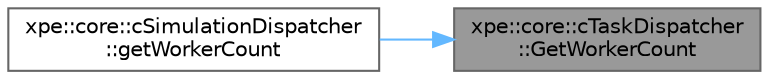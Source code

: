 digraph "xpe::core::cTaskDispatcher::GetWorkerCount"
{
 // LATEX_PDF_SIZE
  bgcolor="transparent";
  edge [fontname=Helvetica,fontsize=10,labelfontname=Helvetica,labelfontsize=10];
  node [fontname=Helvetica,fontsize=10,shape=box,height=0.2,width=0.4];
  rankdir="RL";
  Node1 [id="Node000001",label="xpe::core::cTaskDispatcher\l::GetWorkerCount",height=0.2,width=0.4,color="gray40", fillcolor="grey60", style="filled", fontcolor="black",tooltip=" "];
  Node1 -> Node2 [id="edge1_Node000001_Node000002",dir="back",color="steelblue1",style="solid",tooltip=" "];
  Node2 [id="Node000002",label="xpe::core::cSimulationDispatcher\l::getWorkerCount",height=0.2,width=0.4,color="grey40", fillcolor="white", style="filled",URL="$classxpe_1_1core_1_1c_simulation_dispatcher.html#a6e43096a7f0c9dbaad09a67ee017328a",tooltip=" "];
}
